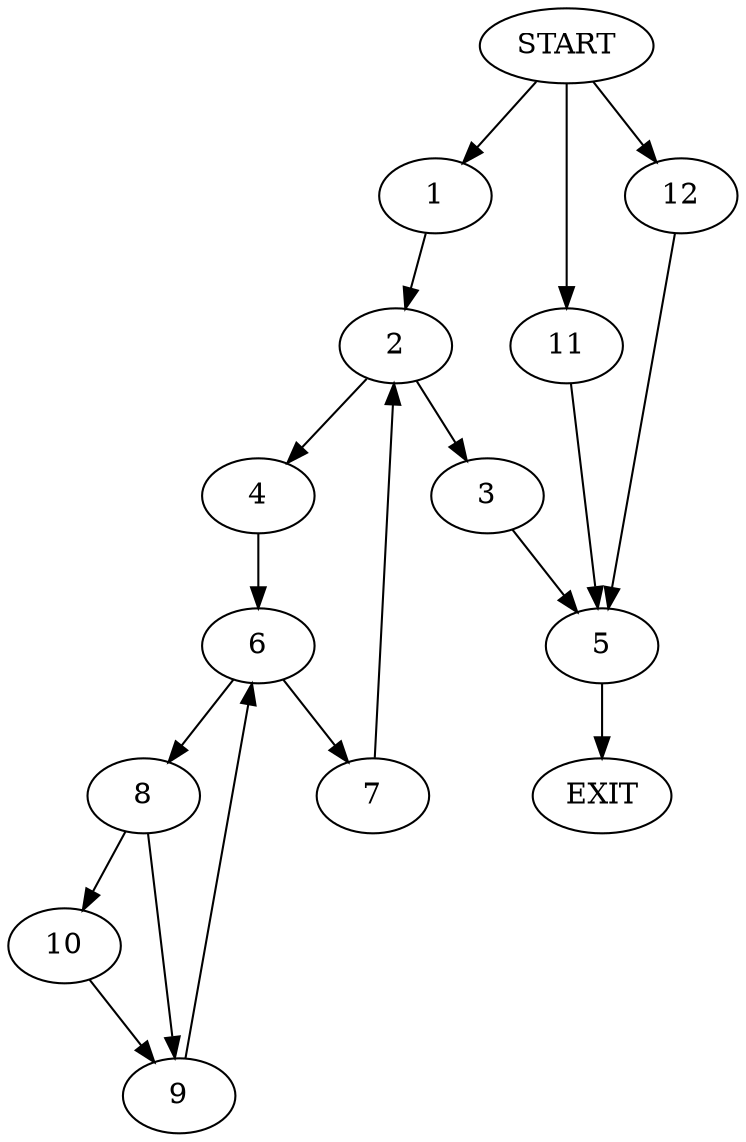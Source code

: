 digraph {
0 [label="START"]
13 [label="EXIT"]
0 -> 1
1 -> 2
2 -> 3
2 -> 4
3 -> 5
4 -> 6
6 -> 7
6 -> 8
7 -> 2
8 -> 9
8 -> 10
10 -> 9
9 -> 6
5 -> 13
0 -> 11
11 -> 5
0 -> 12
12 -> 5
}
